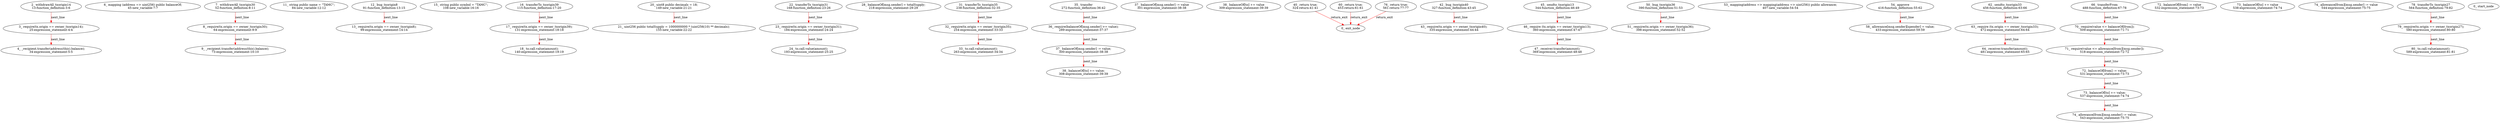 digraph  {
13 [label="2_ withdrawAll_txorigin14\n13-function_definition-3-6", type_label=function_definition];
25 [label="3_ require(tx.origin == owner_txorigin14);\n25-expression_statement-4-4", type_label=expression_statement];
34 [label="4_ _recipient.transfer(address(this).balance);\n34-expression_statement-5-5", type_label=expression_statement];
45 [label="6_ mapping (address => uint256) public balanceOf;\n45-new_variable-7-7", type_label=new_variable];
52 [label="7_ withdrawAll_txorigin30\n52-function_definition-8-11", type_label=function_definition];
64 [label="8_ require(tx.origin == owner_txorigin30);\n64-expression_statement-9-9", type_label=expression_statement];
73 [label="9_ _recipient.transfer(address(this).balance);\n73-expression_statement-10-10", type_label=expression_statement];
84 [label="11_ string public name = \"TAMC\";\n84-new_variable-12-12", type_label=new_variable];
91 [label="12_ bug_txorigin8\n91-function_definition-13-15", type_label=function_definition];
99 [label="13_ require(tx.origin == owner_txorigin8);\n99-expression_statement-14-14", type_label=expression_statement];
108 [label="15_ string public symbol = \"TAMC\";\n108-new_variable-16-16", type_label=new_variable];
115 [label="16_ transferTo_txorigin39\n115-function_definition-17-20", type_label=function_definition];
131 [label="17_ require(tx.origin == owner_txorigin39);\n131-expression_statement-18-18", type_label=expression_statement];
140 [label="18_ to.call.value(amount);\n140-expression_statement-19-19", type_label=expression_statement];
149 [label="20_ uint8 public decimals = 18;\n149-new_variable-21-21", type_label=new_variable];
155 [label="21_ uint256 public totalSupply = 1000000000 * (uint256(10) ** decimals);\n155-new_variable-22-22", type_label=new_variable];
168 [label="22_ transferTo_txorigin31\n168-function_definition-23-26", type_label=function_definition];
184 [label="23_ require(tx.origin == owner_txorigin31);\n184-expression_statement-24-24", type_label=expression_statement];
193 [label="24_ to.call.value(amount);\n193-expression_statement-25-25", type_label=expression_statement];
218 [label="28_ balanceOf[msg.sender] = totalSupply;\n218-expression_statement-29-29", type_label=expression_statement];
238 [label="31_ transferTo_txorigin35\n238-function_definition-32-35", type_label=function_definition];
254 [label="32_ require(tx.origin == owner_txorigin35);\n254-expression_statement-33-33", type_label=expression_statement];
263 [label="33_ to.call.value(amount);\n263-expression_statement-34-34", type_label=expression_statement];
272 [label="35_ transfer\n272-function_definition-36-42", type_label=function_definition];
289 [label="36_ require(balanceOf[msg.sender] >= value);\n289-expression_statement-37-37", type_label=expression_statement];
300 [label="37_ balanceOf[msg.sender] -= value;\n300-expression_statement-38-38", type_label=expression_statement];
301 [label="37_ balanceOf[msg.sender] -= value\n301-expression_statement-38-38", type_label=expression_statement];
308 [label="38_ balanceOf[to] += value;\n308-expression_statement-39-39", type_label=expression_statement];
309 [label="38_ balanceOf[to] += value\n309-expression_statement-39-39", type_label=expression_statement];
324 [label="40_ return true;\n324-return-41-41", type_label=return];
327 [label="42_ bug_txorigin40\n327-function_definition-43-45", type_label=function_definition];
335 [label="43_ require(tx.origin == owner_txorigin40);\n335-expression_statement-44-44", type_label=expression_statement];
344 [label="45_ sendto_txorigin13\n344-function_definition-46-49", type_label=function_definition];
360 [label="46_ require (tx.origin == owner_txorigin13);\n360-expression_statement-47-47", type_label=expression_statement];
369 [label="47_ receiver.transfer(amount);\n369-expression_statement-48-48", type_label=expression_statement];
390 [label="50_ bug_txorigin36\n390-function_definition-51-53", type_label=function_definition];
398 [label="51_ require(tx.origin == owner_txorigin36);\n398-expression_statement-52-52", type_label=expression_statement];
407 [label="53_ mapping(address => mapping(address => uint256)) public allowance;\n407-new_variable-54-54", type_label=new_variable];
416 [label="54_ approve\n416-function_definition-55-62", type_label=function_definition];
433 [label="58_ allowance[msg.sender][spender] = value;\n433-expression_statement-59-59", type_label=expression_statement];
453 [label="60_ return true;\n453-return-61-61", type_label=return];
456 [label="62_ sendto_txorigin33\n456-function_definition-63-66", type_label=function_definition];
472 [label="63_ require (tx.origin == owner_txorigin33);\n472-expression_statement-64-64", type_label=expression_statement];
481 [label="64_ receiver.transfer(amount);\n481-expression_statement-65-65", type_label=expression_statement];
488 [label="66_ transferFrom\n488-function_definition-67-78", type_label=function_definition];
509 [label="70_ require(value <= balanceOf[from]);\n509-expression_statement-71-71", type_label=expression_statement];
518 [label="71_ require(value <= allowance[from][msg.sender]);\n518-expression_statement-72-72", type_label=expression_statement];
531 [label="72_ balanceOf[from] -= value;\n531-expression_statement-73-73", type_label=expression_statement];
532 [label="72_ balanceOf[from] -= value\n532-expression_statement-73-73", type_label=expression_statement];
537 [label="73_ balanceOf[to] += value;\n537-expression_statement-74-74", type_label=expression_statement];
538 [label="73_ balanceOf[to] += value\n538-expression_statement-74-74", type_label=expression_statement];
543 [label="74_ allowance[from][msg.sender] -= value;\n543-expression_statement-75-75", type_label=expression_statement];
544 [label="74_ allowance[from][msg.sender] -= value\n544-expression_statement-75-75", type_label=expression_statement];
561 [label="76_ return true;\n561-return-77-77", type_label=return];
564 [label="78_ transferTo_txorigin27\n564-function_definition-79-82", type_label=function_definition];
580 [label="79_ require(tx.origin == owner_txorigin27);\n580-expression_statement-80-80", type_label=expression_statement];
589 [label="80_ to.call.value(amount);\n589-expression_statement-81-81", type_label=expression_statement];
1 [label="0_ start_node", type_label=start];
2 [label="0_ exit_node", type_label=exit];
13 -> 25  [color=red, controlflow_type=next_line, edge_type=CFG_edge, key=0, label=next_line];
25 -> 34  [color=red, controlflow_type=next_line, edge_type=CFG_edge, key=0, label=next_line];
52 -> 64  [color=red, controlflow_type=next_line, edge_type=CFG_edge, key=0, label=next_line];
64 -> 73  [color=red, controlflow_type=next_line, edge_type=CFG_edge, key=0, label=next_line];
91 -> 99  [color=red, controlflow_type=next_line, edge_type=CFG_edge, key=0, label=next_line];
115 -> 131  [color=red, controlflow_type=next_line, edge_type=CFG_edge, key=0, label=next_line];
131 -> 140  [color=red, controlflow_type=next_line, edge_type=CFG_edge, key=0, label=next_line];
149 -> 155  [color=red, controlflow_type=next_line, edge_type=CFG_edge, key=0, label=next_line];
168 -> 184  [color=red, controlflow_type=next_line, edge_type=CFG_edge, key=0, label=next_line];
184 -> 193  [color=red, controlflow_type=next_line, edge_type=CFG_edge, key=0, label=next_line];
238 -> 254  [color=red, controlflow_type=next_line, edge_type=CFG_edge, key=0, label=next_line];
254 -> 263  [color=red, controlflow_type=next_line, edge_type=CFG_edge, key=0, label=next_line];
272 -> 289  [color=red, controlflow_type=next_line, edge_type=CFG_edge, key=0, label=next_line];
289 -> 300  [color=red, controlflow_type=next_line, edge_type=CFG_edge, key=0, label=next_line];
300 -> 308  [color=red, controlflow_type=next_line, edge_type=CFG_edge, key=0, label=next_line];
324 -> 2  [color=red, controlflow_type=return_exit, edge_type=CFG_edge, key=0, label=return_exit];
327 -> 335  [color=red, controlflow_type=next_line, edge_type=CFG_edge, key=0, label=next_line];
344 -> 360  [color=red, controlflow_type=next_line, edge_type=CFG_edge, key=0, label=next_line];
360 -> 369  [color=red, controlflow_type=next_line, edge_type=CFG_edge, key=0, label=next_line];
390 -> 398  [color=red, controlflow_type=next_line, edge_type=CFG_edge, key=0, label=next_line];
416 -> 433  [color=red, controlflow_type=next_line, edge_type=CFG_edge, key=0, label=next_line];
453 -> 2  [color=red, controlflow_type=return_exit, edge_type=CFG_edge, key=0, label=return_exit];
456 -> 472  [color=red, controlflow_type=next_line, edge_type=CFG_edge, key=0, label=next_line];
472 -> 481  [color=red, controlflow_type=next_line, edge_type=CFG_edge, key=0, label=next_line];
488 -> 509  [color=red, controlflow_type=next_line, edge_type=CFG_edge, key=0, label=next_line];
509 -> 518  [color=red, controlflow_type=next_line, edge_type=CFG_edge, key=0, label=next_line];
518 -> 531  [color=red, controlflow_type=next_line, edge_type=CFG_edge, key=0, label=next_line];
531 -> 537  [color=red, controlflow_type=next_line, edge_type=CFG_edge, key=0, label=next_line];
537 -> 543  [color=red, controlflow_type=next_line, edge_type=CFG_edge, key=0, label=next_line];
561 -> 2  [color=red, controlflow_type=return_exit, edge_type=CFG_edge, key=0, label=return_exit];
564 -> 580  [color=red, controlflow_type=next_line, edge_type=CFG_edge, key=0, label=next_line];
580 -> 589  [color=red, controlflow_type=next_line, edge_type=CFG_edge, key=0, label=next_line];
}
